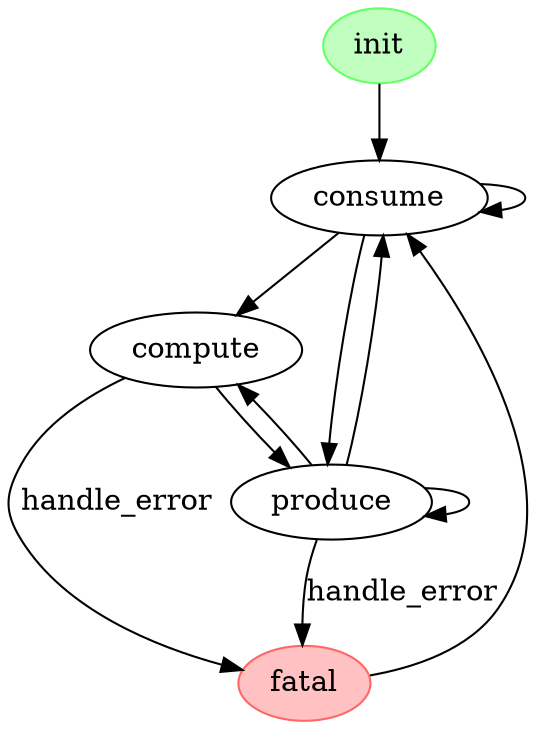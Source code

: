 digraph fsm_middleware {
	node [shape=ellipse]
	init [color="#66ff66" fillcolor="#c1ffc1" style=filled]
	consume
	compute
	produce
	fatal [color="#ff6666" fillcolor="#ffc1c1" style=filled]
	init -> consume [label=""]
	consume -> consume [label=""]
	consume -> compute [label=""]
	consume -> produce [label=""]
	compute -> produce [label=""]
	compute -> fatal [label=handle_error]
	produce -> compute [label=""]
	produce -> consume [label=""]
	produce -> produce [label=""]
	produce -> fatal [label=handle_error]
	fatal -> consume [label=""]
}

